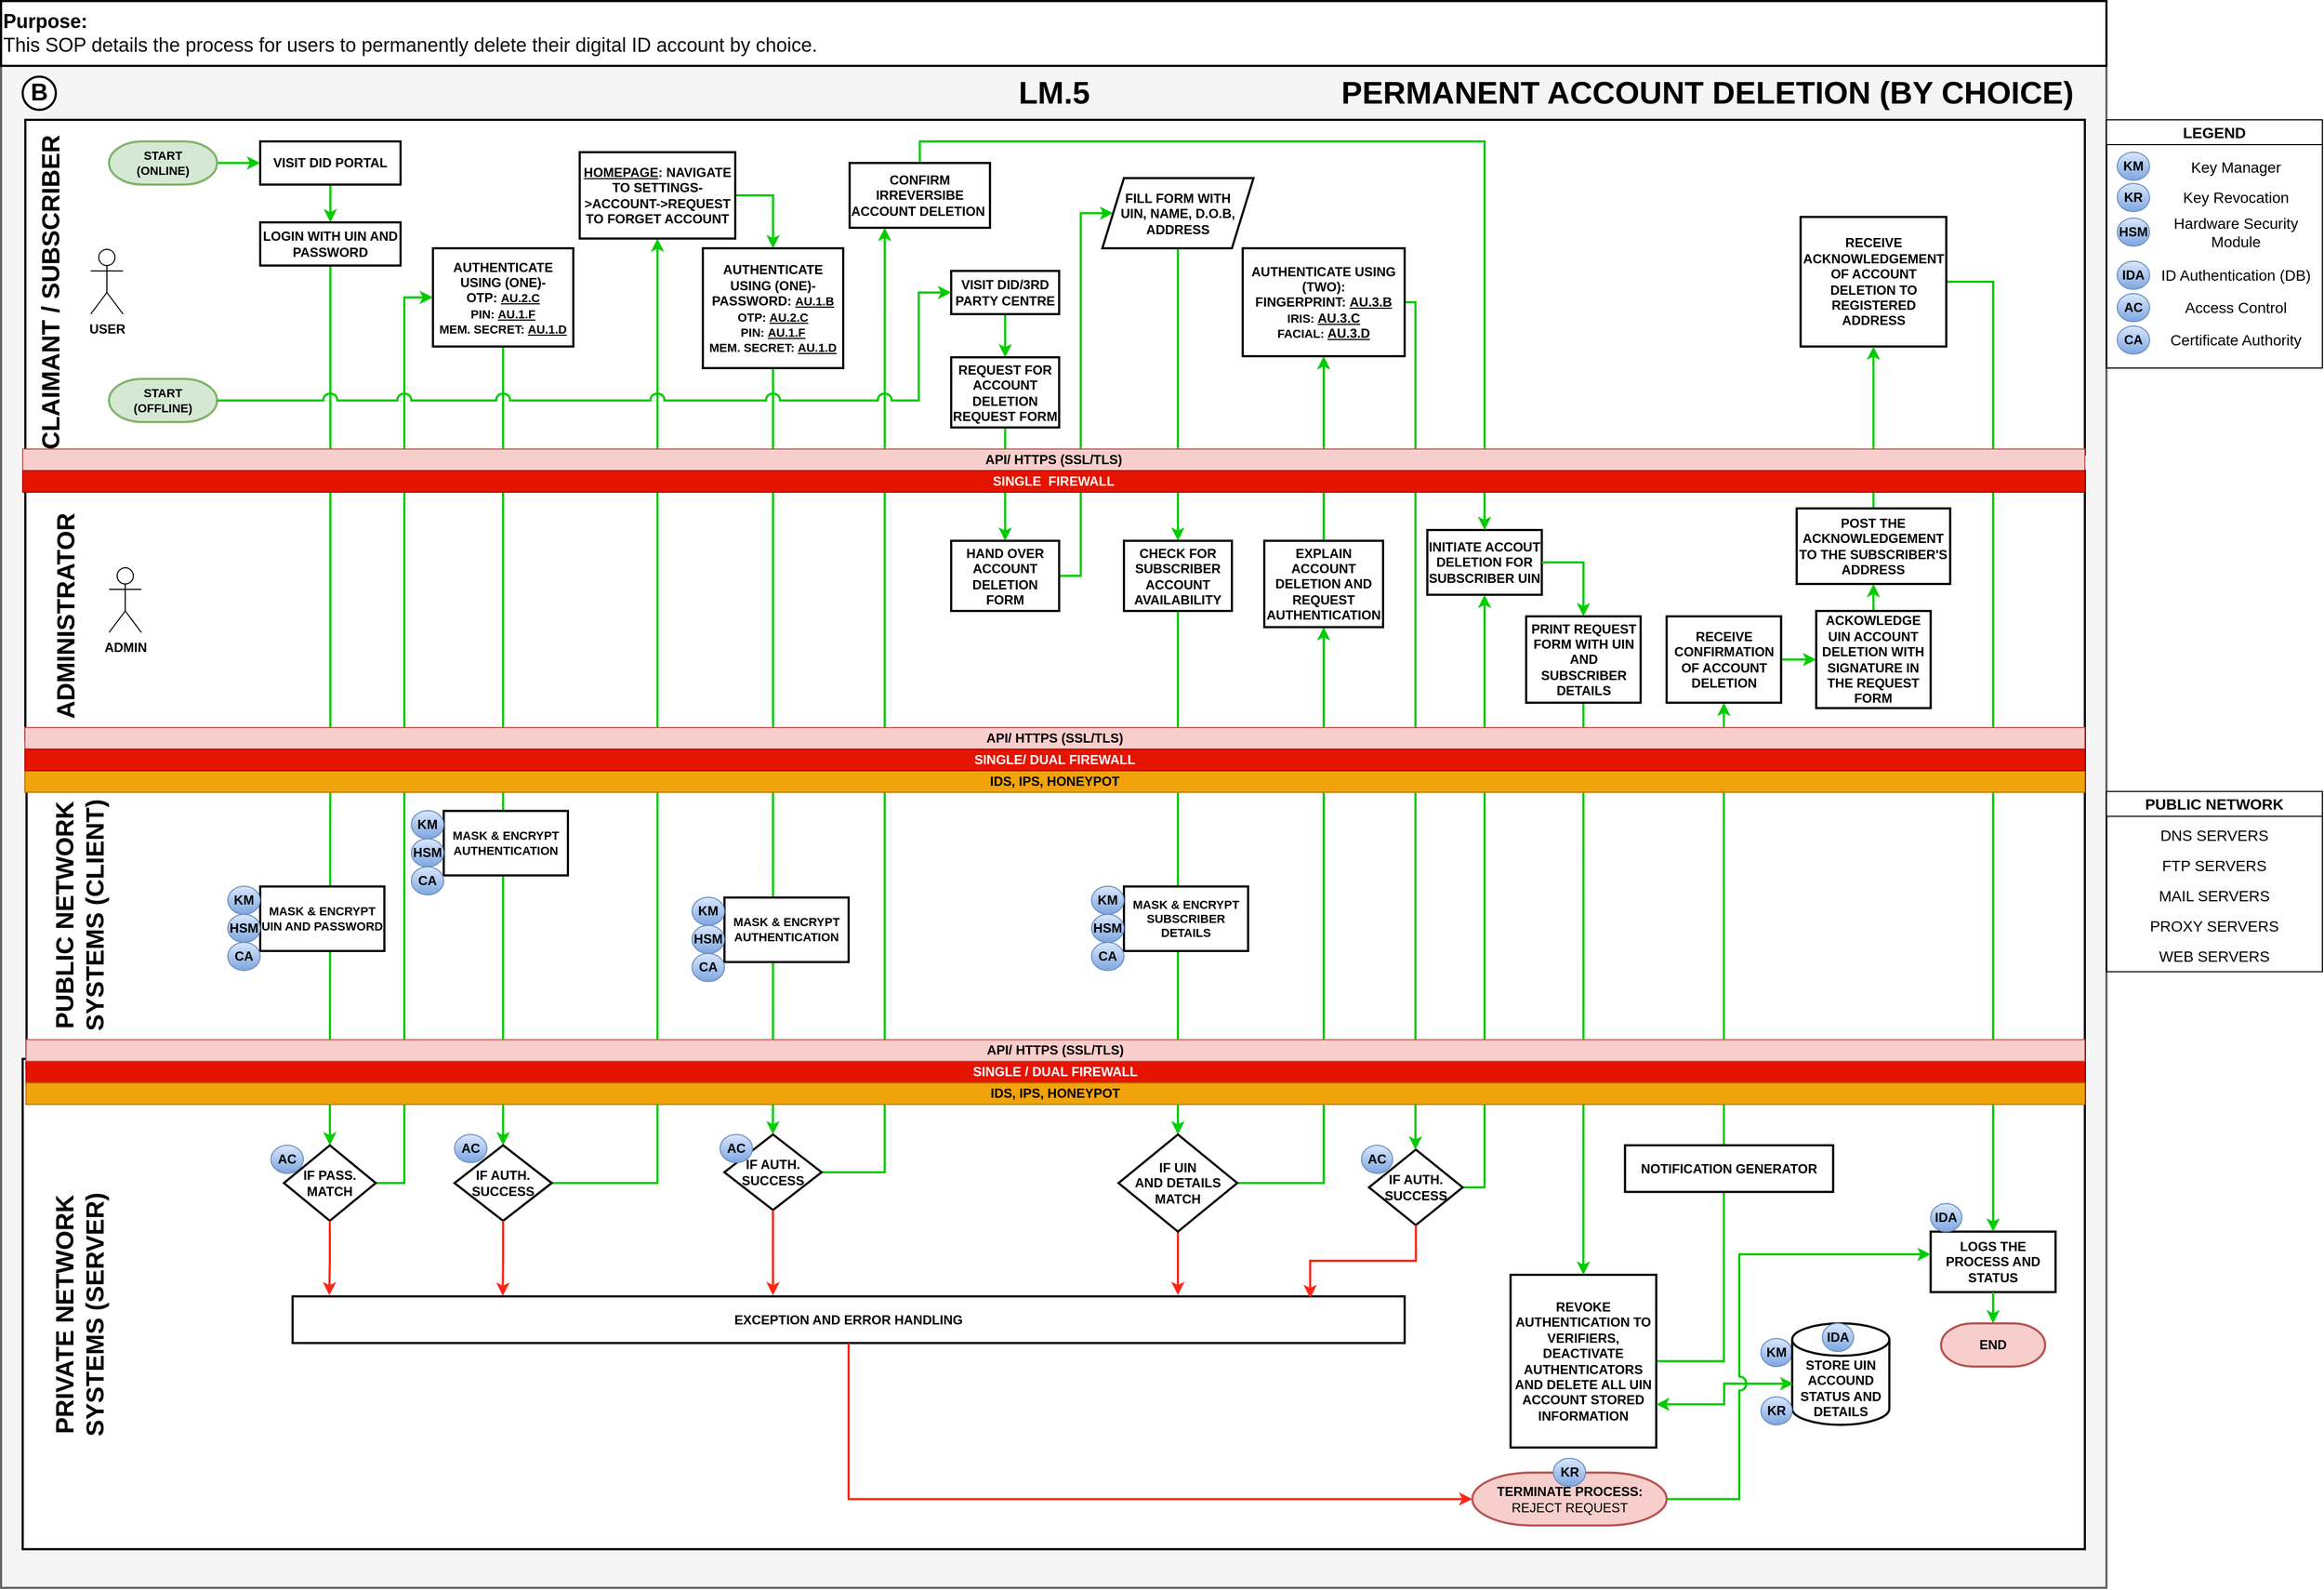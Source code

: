<mxfile version="24.1.0" type="device">
  <diagram id="bsTosLUH5mfE9uCYUgKQ" name="Page-1">
    <mxGraphModel dx="1050" dy="629" grid="1" gridSize="10" guides="1" tooltips="1" connect="1" arrows="1" fold="1" page="1" pageScale="1" pageWidth="1920" pageHeight="1200" math="0" shadow="0">
      <root>
        <mxCell id="0" />
        <mxCell id="1" parent="0" />
        <mxCell id="t8oGIxHCCfBVZsMOv7Ev-1" value="" style="rounded=0;whiteSpace=wrap;html=1;fontSize=22;fillColor=#f5f5f5;fontColor=#333333;strokeColor=#666666;direction=east;strokeWidth=2;fontStyle=1" parent="1" vertex="1">
          <mxGeometry x="220" y="330" width="1950" height="1410" as="geometry" />
        </mxCell>
        <mxCell id="gReoyINGvB5XyIuWN1SI-45" value="" style="rounded=0;whiteSpace=wrap;html=1;strokeWidth=2;fontStyle=1;" parent="1" vertex="1">
          <mxGeometry x="242.46" y="705" width="1907.54" height="250" as="geometry" />
        </mxCell>
        <mxCell id="t8oGIxHCCfBVZsMOv7Ev-2" value="" style="rounded=0;whiteSpace=wrap;html=1;strokeWidth=2;fontStyle=1;fontSize=11;" parent="1" vertex="1">
          <mxGeometry x="240" y="1250" width="1910" height="454.19" as="geometry" />
        </mxCell>
        <mxCell id="t8oGIxHCCfBVZsMOv7Ev-3" value="" style="rounded=0;whiteSpace=wrap;html=1;strokeWidth=2;fontStyle=1;" parent="1" vertex="1">
          <mxGeometry x="243.61" y="950.5" width="1906.39" height="307.5" as="geometry" />
        </mxCell>
        <mxCell id="t8oGIxHCCfBVZsMOv7Ev-5" value="" style="rounded=0;whiteSpace=wrap;html=1;strokeWidth=2;fontStyle=1;" parent="1" vertex="1">
          <mxGeometry x="242.47" y="380" width="1907.53" height="310" as="geometry" />
        </mxCell>
        <mxCell id="Fsxy1geYPozJgv8WNH-K-48" value="AC" style="ellipse;whiteSpace=wrap;html=1;fillColor=#dae8fc;strokeColor=#6c8ebf;gradientColor=#7ea6e0;fontStyle=1" parent="1" vertex="1">
          <mxGeometry x="1480" y="1330" width="28.911" height="26" as="geometry" />
        </mxCell>
        <mxCell id="Fsxy1geYPozJgv8WNH-K-53" style="edgeStyle=orthogonalEdgeStyle;rounded=0;orthogonalLoop=1;jettySize=auto;html=1;exitX=1;exitY=0.5;exitDx=0;exitDy=0;entryX=0.5;entryY=1;entryDx=0;entryDy=0;strokeColor=#00CC00;startArrow=none;startFill=0;strokeWidth=2;fontStyle=1;" parent="1" source="Fsxy1geYPozJgv8WNH-K-49" target="Fsxy1geYPozJgv8WNH-K-52" edge="1">
          <mxGeometry relative="1" as="geometry" />
        </mxCell>
        <mxCell id="Fsxy1geYPozJgv8WNH-K-49" value="IF AUTH. SUCCESS" style="rounded=0;whiteSpace=wrap;html=1;fontStyle=1;strokeWidth=2;shape=rhombus;perimeter=rhombusPerimeter;" parent="1" vertex="1">
          <mxGeometry x="1487.004" y="1334" width="86.734" height="70" as="geometry" />
        </mxCell>
        <mxCell id="Joddp9kIxZkXrCVyOgkU-51" value="LOGS THE PROCESS AND STATUS" style="rounded=0;whiteSpace=wrap;html=1;fontStyle=1;strokeWidth=2;shape=label;boundedLbl=1;backgroundOutline=1;size=15;" parent="1" vertex="1">
          <mxGeometry x="2007.2" y="1410" width="115.65" height="56" as="geometry" />
        </mxCell>
        <mxCell id="Joddp9kIxZkXrCVyOgkU-52" value="&lt;b&gt;END&lt;/b&gt;" style="strokeWidth=2;html=1;shape=mxgraph.flowchart.terminator;whiteSpace=wrap;fillColor=#f8cecc;strokeColor=#b85450;" parent="1" vertex="1">
          <mxGeometry x="2016.84" y="1495" width="96.371" height="40" as="geometry" />
        </mxCell>
        <mxCell id="Joddp9kIxZkXrCVyOgkU-50" value="" style="edgeStyle=orthogonalEdgeStyle;rounded=0;orthogonalLoop=1;jettySize=auto;html=1;strokeColor=#00CC00;fontStyle=1;strokeWidth=2;" parent="1" source="Joddp9kIxZkXrCVyOgkU-51" target="Joddp9kIxZkXrCVyOgkU-52" edge="1">
          <mxGeometry relative="1" as="geometry" />
        </mxCell>
        <mxCell id="Joddp9kIxZkXrCVyOgkU-53" value="IDA" style="ellipse;whiteSpace=wrap;html=1;fillColor=#dae8fc;strokeColor=#6c8ebf;gradientColor=#7ea6e0;fontStyle=1" parent="1" vertex="1">
          <mxGeometry x="2007.2" y="1384" width="28.911" height="26" as="geometry" />
        </mxCell>
        <mxCell id="j2RuB6BJgCTbgCunn97j-59" value="KM" style="ellipse;whiteSpace=wrap;html=1;fillColor=#dae8fc;strokeColor=#6c8ebf;gradientColor=#7ea6e0;fontStyle=1" parent="1" vertex="1">
          <mxGeometry x="1850.004" y="1509" width="28.911" height="26" as="geometry" />
        </mxCell>
        <mxCell id="Fsxy1geYPozJgv8WNH-K-57" value="" style="edgeStyle=orthogonalEdgeStyle;rounded=0;orthogonalLoop=1;jettySize=auto;html=1;exitX=1;exitY=0.5;exitDx=0;exitDy=0;exitPerimeter=0;entryX=0.5;entryY=1;entryDx=0;entryDy=0;strokeColor=#00CC00;startArrow=none;startFill=0;strokeWidth=2;fontStyle=1;" parent="1" source="j2RuB6BJgCTbgCunn97j-26" target="Fsxy1geYPozJgv8WNH-K-56" edge="1">
          <mxGeometry relative="1" as="geometry" />
        </mxCell>
        <mxCell id="j2RuB6BJgCTbgCunn97j-26" value="REVOKE AUTHENTICATION TO VERIFIERS, DEACTIVATE AUTHENTICATORS AND DELETE ALL UIN ACCOUNT STORED INFORMATION" style="rounded=0;whiteSpace=wrap;html=1;fontStyle=1;strokeWidth=2;shape=label;boundedLbl=1;backgroundOutline=1;size=15;" parent="1" vertex="1">
          <mxGeometry x="1618.105" y="1450" width="134.919" height="160" as="geometry" />
        </mxCell>
        <mxCell id="Fsxy1geYPozJgv8WNH-K-55" style="edgeStyle=orthogonalEdgeStyle;rounded=0;orthogonalLoop=1;jettySize=auto;html=1;exitX=0.5;exitY=1;exitDx=0;exitDy=0;strokeColor=#00CC00;startArrow=none;startFill=0;strokeWidth=2;fontStyle=1;" parent="1" source="Fsxy1geYPozJgv8WNH-K-60" target="j2RuB6BJgCTbgCunn97j-26" edge="1">
          <mxGeometry relative="1" as="geometry" />
        </mxCell>
        <mxCell id="Fsxy1geYPozJgv8WNH-K-52" value="INITIATE ACCOUT DELETION FOR SUBSCRIBER UIN" style="rounded=0;whiteSpace=wrap;html=1;fontStyle=1;strokeWidth=2;shape=label;" parent="1" vertex="1">
          <mxGeometry x="1541.008" y="760" width="106.008" height="60" as="geometry" />
        </mxCell>
        <mxCell id="j2RuB6BJgCTbgCunn97j-37" value="NOTIFICATION GENERATOR" style="rounded=0;whiteSpace=wrap;html=1;fontStyle=1;strokeWidth=2;shape=label;" parent="1" vertex="1">
          <mxGeometry x="1724.113" y="1330" width="192.742" height="43.2" as="geometry" />
        </mxCell>
        <mxCell id="Fsxy1geYPozJgv8WNH-K-65" style="edgeStyle=orthogonalEdgeStyle;rounded=0;orthogonalLoop=1;jettySize=auto;html=1;exitX=1;exitY=0.5;exitDx=0;exitDy=0;strokeColor=#00CC00;startArrow=none;startFill=0;strokeWidth=2;fontStyle=1;" parent="1" source="Fsxy1geYPozJgv8WNH-K-56" target="Fsxy1geYPozJgv8WNH-K-62" edge="1">
          <mxGeometry relative="1" as="geometry" />
        </mxCell>
        <mxCell id="Fsxy1geYPozJgv8WNH-K-56" value="RECEIVE CONFIRMATION OF ACCOUNT DELETION" style="rounded=0;whiteSpace=wrap;html=1;fontStyle=1;strokeWidth=2;shape=label;" parent="1" vertex="1">
          <mxGeometry x="1762.661" y="840" width="106.008" height="80" as="geometry" />
        </mxCell>
        <mxCell id="Fsxy1geYPozJgv8WNH-K-67" style="edgeStyle=orthogonalEdgeStyle;rounded=0;orthogonalLoop=1;jettySize=auto;html=1;exitX=1;exitY=0.5;exitDx=0;exitDy=0;strokeColor=#00CC00;startArrow=none;startFill=0;strokeWidth=2;fontStyle=1;" parent="1" source="Fsxy1geYPozJgv8WNH-K-58" target="Joddp9kIxZkXrCVyOgkU-51" edge="1">
          <mxGeometry relative="1" as="geometry" />
        </mxCell>
        <mxCell id="Fsxy1geYPozJgv8WNH-K-58" value="RECEIVE ACKNOWLEDGEMENT OF ACCOUNT DELETION TO REGISTERED ADDRESS" style="rounded=0;whiteSpace=wrap;html=1;fontStyle=1;strokeWidth=2;shape=label;" parent="1" vertex="1">
          <mxGeometry x="1886.739" y="470" width="134.919" height="120" as="geometry" />
        </mxCell>
        <mxCell id="Fsxy1geYPozJgv8WNH-K-61" value="" style="edgeStyle=orthogonalEdgeStyle;rounded=0;orthogonalLoop=1;jettySize=auto;html=1;exitX=1;exitY=0.5;exitDx=0;exitDy=0;strokeColor=#00CC00;startArrow=none;startFill=0;strokeWidth=2;fontStyle=1;" parent="1" source="Fsxy1geYPozJgv8WNH-K-52" target="Fsxy1geYPozJgv8WNH-K-60" edge="1">
          <mxGeometry relative="1" as="geometry">
            <mxPoint x="1878.306" y="1180" as="sourcePoint" />
            <mxPoint x="1916.855" y="1830" as="targetPoint" />
          </mxGeometry>
        </mxCell>
        <mxCell id="Fsxy1geYPozJgv8WNH-K-60" value="PRINT REQUEST FORM WITH UIN AND SUBSCRIBER DETAILS" style="rounded=0;whiteSpace=wrap;html=1;fontStyle=1;strokeWidth=2;shape=label;" parent="1" vertex="1">
          <mxGeometry x="1632.56" y="840" width="106.008" height="80" as="geometry" />
        </mxCell>
        <mxCell id="Fsxy1geYPozJgv8WNH-K-64" style="edgeStyle=orthogonalEdgeStyle;rounded=0;orthogonalLoop=1;jettySize=auto;html=1;exitX=0.5;exitY=0;exitDx=0;exitDy=0;entryX=0.5;entryY=1;entryDx=0;entryDy=0;strokeColor=#00CC00;startArrow=none;startFill=0;strokeWidth=2;fontStyle=1;" parent="1" source="Fsxy1geYPozJgv8WNH-K-62" target="Fsxy1geYPozJgv8WNH-K-63" edge="1">
          <mxGeometry relative="1" as="geometry" />
        </mxCell>
        <mxCell id="Fsxy1geYPozJgv8WNH-K-62" value="ACKOWLEDGE UIN ACCOUNT DELETION WITH SIGNATURE IN THE REQUEST FORM" style="rounded=0;whiteSpace=wrap;html=1;fontStyle=1;strokeWidth=2;shape=label;" parent="1" vertex="1">
          <mxGeometry x="1901.195" y="835" width="106.008" height="90" as="geometry" />
        </mxCell>
        <mxCell id="Fsxy1geYPozJgv8WNH-K-66" style="edgeStyle=orthogonalEdgeStyle;rounded=0;orthogonalLoop=1;jettySize=auto;html=1;exitX=0.5;exitY=0;exitDx=0;exitDy=0;entryX=0.5;entryY=1;entryDx=0;entryDy=0;strokeColor=#00CC00;startArrow=none;startFill=0;strokeWidth=2;fontStyle=1;" parent="1" source="Fsxy1geYPozJgv8WNH-K-63" target="Fsxy1geYPozJgv8WNH-K-58" edge="1">
          <mxGeometry relative="1" as="geometry" />
        </mxCell>
        <mxCell id="Fsxy1geYPozJgv8WNH-K-63" value="POST THE ACKNOWLEDGEMENT TO THE SUBSCRIBER&#39;S ADDRESS" style="rounded=0;whiteSpace=wrap;html=1;fontStyle=1;strokeWidth=2;shape=label;" parent="1" vertex="1">
          <mxGeometry x="1883.125" y="740" width="142.147" height="70" as="geometry" />
        </mxCell>
        <mxCell id="t8oGIxHCCfBVZsMOv7Ev-7" value="CLAIMANT / SUBSCRIBER" style="text;html=1;align=center;verticalAlign=middle;resizable=0;points=[];autosize=1;strokeColor=none;fillColor=none;fontStyle=1;fontSize=23;strokeWidth=2;horizontal=0;" parent="1" vertex="1">
          <mxGeometry x="241.23" y="390" width="50" height="300" as="geometry" />
        </mxCell>
        <mxCell id="t8oGIxHCCfBVZsMOv7Ev-11" value="B" style="ellipse;whiteSpace=wrap;html=1;aspect=fixed;strokeWidth=2;fontStyle=1;fontSize=22;direction=south;" parent="1" vertex="1">
          <mxGeometry x="240" y="340" width="30.75" height="30.75" as="geometry" />
        </mxCell>
        <mxCell id="t8oGIxHCCfBVZsMOv7Ev-12" value="&lt;font style=&quot;font-size: 14px;&quot;&gt;LEGEND&lt;/font&gt;" style="swimlane;whiteSpace=wrap;html=1;" parent="1" vertex="1">
          <mxGeometry x="2170" y="380" width="200" height="230" as="geometry" />
        </mxCell>
        <mxCell id="t8oGIxHCCfBVZsMOv7Ev-13" value="KM" style="ellipse;whiteSpace=wrap;html=1;fillColor=#dae8fc;strokeColor=#6c8ebf;gradientColor=#7ea6e0;fontStyle=1" parent="t8oGIxHCCfBVZsMOv7Ev-12" vertex="1">
          <mxGeometry x="10" y="30" width="30" height="26" as="geometry" />
        </mxCell>
        <mxCell id="t8oGIxHCCfBVZsMOv7Ev-14" value="IDA" style="ellipse;whiteSpace=wrap;html=1;fillColor=#dae8fc;strokeColor=#6c8ebf;gradientColor=#7ea6e0;fontStyle=1" parent="t8oGIxHCCfBVZsMOv7Ev-12" vertex="1">
          <mxGeometry x="10" y="131" width="30" height="26" as="geometry" />
        </mxCell>
        <mxCell id="t8oGIxHCCfBVZsMOv7Ev-15" value="HSM" style="ellipse;whiteSpace=wrap;html=1;fillColor=#dae8fc;strokeColor=#6c8ebf;gradientColor=#7ea6e0;fontStyle=1" parent="t8oGIxHCCfBVZsMOv7Ev-12" vertex="1">
          <mxGeometry x="10" y="91" width="30" height="26" as="geometry" />
        </mxCell>
        <mxCell id="t8oGIxHCCfBVZsMOv7Ev-16" value="KR" style="ellipse;whiteSpace=wrap;html=1;fillColor=#dae8fc;strokeColor=#6c8ebf;gradientColor=#7ea6e0;fontStyle=1" parent="t8oGIxHCCfBVZsMOv7Ev-12" vertex="1">
          <mxGeometry x="10" y="59" width="30" height="26" as="geometry" />
        </mxCell>
        <mxCell id="t8oGIxHCCfBVZsMOv7Ev-17" value="Key Manager" style="text;html=1;strokeColor=none;fillColor=none;align=center;verticalAlign=middle;whiteSpace=wrap;rounded=0;fontSize=14;" parent="t8oGIxHCCfBVZsMOv7Ev-12" vertex="1">
          <mxGeometry x="40" y="30" width="160" height="28" as="geometry" />
        </mxCell>
        <mxCell id="t8oGIxHCCfBVZsMOv7Ev-18" value="Key Revocation" style="text;html=1;strokeColor=none;fillColor=none;align=center;verticalAlign=middle;whiteSpace=wrap;rounded=0;fontSize=14;" parent="t8oGIxHCCfBVZsMOv7Ev-12" vertex="1">
          <mxGeometry x="40" y="58" width="160" height="28" as="geometry" />
        </mxCell>
        <mxCell id="t8oGIxHCCfBVZsMOv7Ev-19" value="Hardware Security Module" style="text;html=1;strokeColor=none;fillColor=none;align=center;verticalAlign=middle;whiteSpace=wrap;rounded=0;fontSize=14;" parent="t8oGIxHCCfBVZsMOv7Ev-12" vertex="1">
          <mxGeometry x="40" y="90" width="160" height="28" as="geometry" />
        </mxCell>
        <mxCell id="t8oGIxHCCfBVZsMOv7Ev-20" value="ID Authentication (DB)" style="text;html=1;strokeColor=none;fillColor=none;align=center;verticalAlign=middle;whiteSpace=wrap;rounded=0;fontSize=14;" parent="t8oGIxHCCfBVZsMOv7Ev-12" vertex="1">
          <mxGeometry x="40" y="130" width="160" height="28" as="geometry" />
        </mxCell>
        <mxCell id="t8oGIxHCCfBVZsMOv7Ev-21" value="AC" style="ellipse;whiteSpace=wrap;html=1;fillColor=#dae8fc;strokeColor=#6c8ebf;gradientColor=#7ea6e0;fontStyle=1" parent="t8oGIxHCCfBVZsMOv7Ev-12" vertex="1">
          <mxGeometry x="10" y="161" width="30" height="26" as="geometry" />
        </mxCell>
        <mxCell id="t8oGIxHCCfBVZsMOv7Ev-22" value="Access Control" style="text;html=1;strokeColor=none;fillColor=none;align=center;verticalAlign=middle;whiteSpace=wrap;rounded=0;fontSize=14;" parent="t8oGIxHCCfBVZsMOv7Ev-12" vertex="1">
          <mxGeometry x="40" y="160" width="160" height="28" as="geometry" />
        </mxCell>
        <mxCell id="t8oGIxHCCfBVZsMOv7Ev-23" value="Certificate Authority" style="text;html=1;strokeColor=none;fillColor=none;align=center;verticalAlign=middle;whiteSpace=wrap;rounded=0;fontSize=14;" parent="t8oGIxHCCfBVZsMOv7Ev-12" vertex="1">
          <mxGeometry x="40" y="190" width="160" height="28" as="geometry" />
        </mxCell>
        <mxCell id="t8oGIxHCCfBVZsMOv7Ev-24" value="CA" style="ellipse;whiteSpace=wrap;html=1;fillColor=#dae8fc;strokeColor=#6c8ebf;gradientColor=#7ea6e0;fontStyle=1" parent="t8oGIxHCCfBVZsMOv7Ev-12" vertex="1">
          <mxGeometry x="10" y="191" width="30" height="26" as="geometry" />
        </mxCell>
        <mxCell id="t8oGIxHCCfBVZsMOv7Ev-25" value="PRIVATE NETWORK&lt;br style=&quot;border-color: var(--border-color);&quot;&gt;SYSTEMS (SERVER)" style="text;html=1;align=center;verticalAlign=middle;resizable=0;points=[];autosize=1;strokeColor=none;fillColor=none;fontStyle=1;fontSize=23;strokeWidth=2;horizontal=0;" parent="1" vertex="1">
          <mxGeometry x="253" y="1367.19" width="80" height="240" as="geometry" />
        </mxCell>
        <mxCell id="t8oGIxHCCfBVZsMOv7Ev-26" value="PUBLIC NETWORK&lt;br style=&quot;border-color: var(--border-color);&quot;&gt;SYSTEMS (CLIENT)" style="text;html=1;align=center;verticalAlign=middle;resizable=0;points=[];autosize=1;strokeColor=none;fillColor=none;fontStyle=1;fontSize=23;strokeWidth=2;horizontal=0;" parent="1" vertex="1">
          <mxGeometry x="253" y="1002.19" width="80" height="230" as="geometry" />
        </mxCell>
        <mxCell id="t8oGIxHCCfBVZsMOv7Ev-33" value="&lt;font style=&quot;font-size: 14px;&quot;&gt;PUBLIC NETWORK&lt;/font&gt;" style="swimlane;whiteSpace=wrap;html=1;" parent="1" vertex="1">
          <mxGeometry x="2170" y="1002.19" width="200" height="167" as="geometry" />
        </mxCell>
        <mxCell id="t8oGIxHCCfBVZsMOv7Ev-34" value="DNS SERVERS" style="text;html=1;strokeColor=none;fillColor=none;align=center;verticalAlign=middle;whiteSpace=wrap;rounded=0;fontSize=14;" parent="t8oGIxHCCfBVZsMOv7Ev-33" vertex="1">
          <mxGeometry y="27" width="200" height="28" as="geometry" />
        </mxCell>
        <mxCell id="t8oGIxHCCfBVZsMOv7Ev-35" value="FTP SERVERS" style="text;html=1;strokeColor=none;fillColor=none;align=center;verticalAlign=middle;whiteSpace=wrap;rounded=0;fontSize=14;" parent="t8oGIxHCCfBVZsMOv7Ev-33" vertex="1">
          <mxGeometry y="55" width="200" height="28" as="geometry" />
        </mxCell>
        <mxCell id="t8oGIxHCCfBVZsMOv7Ev-36" value="MAIL SERVERS" style="text;html=1;strokeColor=none;fillColor=none;align=center;verticalAlign=middle;whiteSpace=wrap;rounded=0;fontSize=14;" parent="t8oGIxHCCfBVZsMOv7Ev-33" vertex="1">
          <mxGeometry y="83" width="200" height="28" as="geometry" />
        </mxCell>
        <mxCell id="t8oGIxHCCfBVZsMOv7Ev-37" value="PROXY SERVERS" style="text;html=1;strokeColor=none;fillColor=none;align=center;verticalAlign=middle;whiteSpace=wrap;rounded=0;fontSize=14;" parent="t8oGIxHCCfBVZsMOv7Ev-33" vertex="1">
          <mxGeometry y="111" width="200" height="28" as="geometry" />
        </mxCell>
        <mxCell id="t8oGIxHCCfBVZsMOv7Ev-38" value="WEB SERVERS" style="text;html=1;strokeColor=none;fillColor=none;align=center;verticalAlign=middle;whiteSpace=wrap;rounded=0;fontSize=14;" parent="t8oGIxHCCfBVZsMOv7Ev-33" vertex="1">
          <mxGeometry y="139" width="200" height="28" as="geometry" />
        </mxCell>
        <mxCell id="buAgDzbR7j7-b7g-iSKb-22" value="USER" style="shape=umlActor;verticalLabelPosition=bottom;verticalAlign=top;html=1;outlineConnect=0;fontStyle=1" parent="1" vertex="1">
          <mxGeometry x="303" y="500" width="30" height="60" as="geometry" />
        </mxCell>
        <mxCell id="Joddp9kIxZkXrCVyOgkU-38" style="edgeStyle=orthogonalEdgeStyle;rounded=0;orthogonalLoop=1;jettySize=auto;html=1;exitX=0.5;exitY=1;exitDx=0;exitDy=0;entryX=0.5;entryY=0;entryDx=0;entryDy=0;strokeColor=#00CC00;fontStyle=1;strokeWidth=2;" parent="1" edge="1">
          <mxGeometry relative="1" as="geometry">
            <mxPoint x="1176.25" y="459.05" as="sourcePoint" />
          </mxGeometry>
        </mxCell>
        <mxCell id="Joddp9kIxZkXrCVyOgkU-79" value="ADMINISTRATOR" style="text;html=1;align=center;verticalAlign=middle;resizable=0;points=[];autosize=1;strokeColor=none;fillColor=none;fontStyle=1;fontSize=23;strokeWidth=2;horizontal=0;" parent="1" vertex="1">
          <mxGeometry x="255" y="740" width="50" height="200" as="geometry" />
        </mxCell>
        <mxCell id="Joddp9kIxZkXrCVyOgkU-118" value="ADMIN" style="shape=umlActor;verticalLabelPosition=bottom;verticalAlign=top;html=1;outlineConnect=0;fontStyle=1" parent="1" vertex="1">
          <mxGeometry x="320" y="795" width="30" height="60" as="geometry" />
        </mxCell>
        <mxCell id="VvgAosoIfMzqGJNysZm7-115" style="edgeStyle=orthogonalEdgeStyle;rounded=0;orthogonalLoop=1;jettySize=auto;html=1;exitX=0.5;exitY=0;exitDx=0;exitDy=0;entryX=0.5;entryY=0;entryDx=0;entryDy=0;entryPerimeter=0;strokeColor=#FF2617;strokeWidth=2;fontStyle=1;" parent="1" edge="1">
          <mxGeometry relative="1" as="geometry">
            <mxPoint x="770" y="299.47" as="sourcePoint" />
          </mxGeometry>
        </mxCell>
        <mxCell id="VvgAosoIfMzqGJNysZm7-131" value="LM.5" style="text;html=1;align=center;verticalAlign=middle;resizable=0;points=[];autosize=1;strokeColor=none;fillColor=none;fontStyle=1;strokeWidth=2;fontSize=29;" parent="1" vertex="1">
          <mxGeometry x="1150" y="330" width="90" height="50" as="geometry" />
        </mxCell>
        <mxCell id="Fsxy1geYPozJgv8WNH-K-5" style="edgeStyle=orthogonalEdgeStyle;rounded=0;orthogonalLoop=1;jettySize=auto;html=1;exitX=1;exitY=0.5;exitDx=0;exitDy=0;exitPerimeter=0;entryX=0;entryY=0.5;entryDx=0;entryDy=0;strokeColor=#00CC00;startArrow=none;startFill=0;strokeWidth=2;fontStyle=1;" parent="1" source="IBh8XvmBuXQmxbNOhlYL-7" target="j2RuB6BJgCTbgCunn97j-32" edge="1">
          <mxGeometry relative="1" as="geometry" />
        </mxCell>
        <mxCell id="IBh8XvmBuXQmxbNOhlYL-7" value="&lt;b style=&quot;font-size: 11px;&quot;&gt;START&lt;br&gt;(ONLINE)&lt;br&gt;&lt;/b&gt;" style="strokeWidth=2;html=1;shape=mxgraph.flowchart.terminator;whiteSpace=wrap;fillColor=#d5e8d4;strokeColor=#82b366;fontSize=11;" parent="1" vertex="1">
          <mxGeometry x="320" y="400.0" width="100" height="40" as="geometry" />
        </mxCell>
        <mxCell id="Fsxy1geYPozJgv8WNH-K-4" style="edgeStyle=orthogonalEdgeStyle;rounded=0;orthogonalLoop=1;jettySize=auto;html=1;exitX=0.5;exitY=1;exitDx=0;exitDy=0;strokeColor=#00CC00;startArrow=none;startFill=0;strokeWidth=2;fontStyle=1;" parent="1" source="j2RuB6BJgCTbgCunn97j-32" target="Fsxy1geYPozJgv8WNH-K-1" edge="1">
          <mxGeometry relative="1" as="geometry" />
        </mxCell>
        <mxCell id="j2RuB6BJgCTbgCunn97j-32" value="VISIT DID PORTAL" style="rounded=0;whiteSpace=wrap;html=1;fontStyle=1;strokeWidth=2;shape=label;" parent="1" vertex="1">
          <mxGeometry x="460" y="400" width="130" height="40" as="geometry" />
        </mxCell>
        <mxCell id="j2RuB6BJgCTbgCunn97j-38" value="&lt;span style=&quot;border-color: var(--border-color);&quot;&gt;&lt;b&gt;TERMINATE PROCESS:&lt;/b&gt;&lt;br&gt;REJECT REQUEST&lt;br&gt;&lt;/span&gt;" style="strokeWidth=2;html=1;shape=mxgraph.flowchart.terminator;whiteSpace=wrap;fillColor=#f8cecc;strokeColor=#b85450;" parent="1" vertex="1">
          <mxGeometry x="1582.66" y="1633.19" width="180" height="49" as="geometry" />
        </mxCell>
        <mxCell id="j2RuB6BJgCTbgCunn97j-39" value="KR" style="ellipse;whiteSpace=wrap;html=1;fillColor=#dae8fc;strokeColor=#6c8ebf;gradientColor=#7ea6e0;fontStyle=1" parent="1" vertex="1">
          <mxGeometry x="1657.66" y="1620" width="30" height="26" as="geometry" />
        </mxCell>
        <mxCell id="Fsxy1geYPozJgv8WNH-K-3" style="edgeStyle=orthogonalEdgeStyle;rounded=0;orthogonalLoop=1;jettySize=auto;html=1;exitX=0.5;exitY=1;exitDx=0;exitDy=0;strokeColor=#00CC00;startArrow=none;startFill=0;strokeWidth=2;fontStyle=1;" parent="1" source="Fsxy1geYPozJgv8WNH-K-1" target="Fsxy1geYPozJgv8WNH-K-2" edge="1">
          <mxGeometry relative="1" as="geometry" />
        </mxCell>
        <mxCell id="Fsxy1geYPozJgv8WNH-K-1" value="LOGIN WITH UIN AND PASSWORD" style="rounded=0;whiteSpace=wrap;html=1;fontStyle=1;strokeWidth=2;shape=label;" parent="1" vertex="1">
          <mxGeometry x="460" y="475" width="130" height="40" as="geometry" />
        </mxCell>
        <mxCell id="Fsxy1geYPozJgv8WNH-K-11" style="edgeStyle=orthogonalEdgeStyle;rounded=0;orthogonalLoop=1;jettySize=auto;html=1;exitX=1;exitY=0.5;exitDx=0;exitDy=0;entryX=0;entryY=0.5;entryDx=0;entryDy=0;strokeColor=#00CC00;startArrow=none;startFill=0;strokeWidth=2;fontStyle=1;" parent="1" source="Fsxy1geYPozJgv8WNH-K-2" target="Fsxy1geYPozJgv8WNH-K-6" edge="1">
          <mxGeometry relative="1" as="geometry" />
        </mxCell>
        <mxCell id="Fsxy1geYPozJgv8WNH-K-2" value="IF PASS. MATCH" style="rounded=0;whiteSpace=wrap;html=1;fontStyle=1;strokeWidth=2;shape=rhombus;perimeter=rhombusPerimeter;" parent="1" vertex="1">
          <mxGeometry x="482" y="1330" width="85" height="70" as="geometry" />
        </mxCell>
        <mxCell id="Fsxy1geYPozJgv8WNH-K-8" style="edgeStyle=orthogonalEdgeStyle;rounded=0;orthogonalLoop=1;jettySize=auto;html=1;exitX=0.5;exitY=1;exitDx=0;exitDy=0;strokeColor=#00CC00;startArrow=none;startFill=0;strokeWidth=2;fontStyle=1;" parent="1" source="Fsxy1geYPozJgv8WNH-K-6" target="Fsxy1geYPozJgv8WNH-K-7" edge="1">
          <mxGeometry relative="1" as="geometry" />
        </mxCell>
        <mxCell id="Fsxy1geYPozJgv8WNH-K-6" value="AUTHENTICATE USING (ONE)-&lt;br&gt;OTP:&amp;nbsp;&lt;u style=&quot;border-color: var(--border-color); font-size: 11px;&quot;&gt;AU.2.C&lt;/u&gt;&lt;br style=&quot;border-color: var(--border-color); font-size: 11px;&quot;&gt;&lt;span style=&quot;font-size: 11px;&quot;&gt;PIN:&amp;nbsp;&lt;/span&gt;&lt;u style=&quot;border-color: var(--border-color); font-size: 11px;&quot;&gt;AU.1.F&lt;/u&gt;&lt;br style=&quot;border-color: var(--border-color); font-size: 11px;&quot;&gt;&lt;span style=&quot;font-size: 11px;&quot;&gt;MEM. SECRET:&amp;nbsp;&lt;/span&gt;&lt;u style=&quot;border-color: var(--border-color); font-size: 11px;&quot;&gt;AU.1.D&lt;/u&gt;" style="rounded=0;whiteSpace=wrap;html=1;fontStyle=1;strokeWidth=2;shape=label;" parent="1" vertex="1">
          <mxGeometry x="620" y="499" width="130" height="91" as="geometry" />
        </mxCell>
        <mxCell id="Fsxy1geYPozJgv8WNH-K-13" style="edgeStyle=orthogonalEdgeStyle;rounded=0;orthogonalLoop=1;jettySize=auto;html=1;exitX=1;exitY=0.5;exitDx=0;exitDy=0;strokeColor=#00CC00;startArrow=none;startFill=0;strokeWidth=2;fontStyle=1;" parent="1" source="Fsxy1geYPozJgv8WNH-K-7" target="Fsxy1geYPozJgv8WNH-K-12" edge="1">
          <mxGeometry relative="1" as="geometry" />
        </mxCell>
        <mxCell id="Fsxy1geYPozJgv8WNH-K-7" value="IF AUTH. SUCCESS" style="rounded=0;whiteSpace=wrap;html=1;fontStyle=1;strokeWidth=2;shape=rhombus;perimeter=rhombusPerimeter;" parent="1" vertex="1">
          <mxGeometry x="640" y="1330" width="90" height="70" as="geometry" />
        </mxCell>
        <mxCell id="Fsxy1geYPozJgv8WNH-K-17" style="edgeStyle=orthogonalEdgeStyle;rounded=0;orthogonalLoop=1;jettySize=auto;html=1;exitX=1;exitY=0.5;exitDx=0;exitDy=0;entryX=0.5;entryY=0;entryDx=0;entryDy=0;strokeColor=#00CC00;startArrow=none;startFill=0;strokeWidth=2;fontStyle=1;" parent="1" source="Fsxy1geYPozJgv8WNH-K-12" target="Fsxy1geYPozJgv8WNH-K-14" edge="1">
          <mxGeometry relative="1" as="geometry" />
        </mxCell>
        <mxCell id="Fsxy1geYPozJgv8WNH-K-12" value="&lt;u&gt;HOMEPAGE&lt;/u&gt;: NAVIGATE TO SETTINGS-&amp;gt;ACCOUNT-&amp;gt;REQUEST TO FORGET ACCOUNT" style="rounded=0;whiteSpace=wrap;html=1;fontStyle=1;strokeWidth=2;shape=label;" parent="1" vertex="1">
          <mxGeometry x="755.93" y="410" width="144.07" height="80" as="geometry" />
        </mxCell>
        <mxCell id="Fsxy1geYPozJgv8WNH-K-16" style="edgeStyle=orthogonalEdgeStyle;rounded=0;orthogonalLoop=1;jettySize=auto;html=1;exitX=0.5;exitY=1;exitDx=0;exitDy=0;strokeColor=#00CC00;startArrow=none;startFill=0;strokeWidth=2;fontStyle=1;" parent="1" source="Fsxy1geYPozJgv8WNH-K-14" target="Fsxy1geYPozJgv8WNH-K-15" edge="1">
          <mxGeometry relative="1" as="geometry" />
        </mxCell>
        <mxCell id="Fsxy1geYPozJgv8WNH-K-14" value="AUTHENTICATE USING (ONE)-&lt;br&gt;PASSWORD:&amp;nbsp;&lt;u style=&quot;border-color: var(--border-color); font-size: 11px;&quot;&gt;AU.1.B&lt;/u&gt;&lt;br style=&quot;border-color: var(--border-color); font-size: 11px;&quot;&gt;&lt;span style=&quot;font-size: 11px;&quot;&gt;OTP:&amp;nbsp;&lt;/span&gt;&lt;u style=&quot;border-color: var(--border-color); font-size: 11px;&quot;&gt;AU.2.C&lt;/u&gt;&lt;br style=&quot;border-color: var(--border-color); font-size: 11px;&quot;&gt;&lt;span style=&quot;font-size: 11px;&quot;&gt;PIN:&amp;nbsp;&lt;/span&gt;&lt;u style=&quot;border-color: var(--border-color); font-size: 11px;&quot;&gt;AU.1.F&lt;/u&gt;&lt;br style=&quot;border-color: var(--border-color); font-size: 11px;&quot;&gt;&lt;span style=&quot;font-size: 11px;&quot;&gt;MEM. SECRET:&amp;nbsp;&lt;/span&gt;&lt;u style=&quot;border-color: var(--border-color); font-size: 11px;&quot;&gt;AU.1.D&lt;/u&gt;" style="rounded=0;whiteSpace=wrap;html=1;fontStyle=1;strokeWidth=2;shape=label;" parent="1" vertex="1">
          <mxGeometry x="870" y="499" width="130" height="111" as="geometry" />
        </mxCell>
        <mxCell id="Fsxy1geYPozJgv8WNH-K-20" style="edgeStyle=orthogonalEdgeStyle;rounded=0;orthogonalLoop=1;jettySize=auto;html=1;exitX=1;exitY=0.5;exitDx=0;exitDy=0;entryX=0.25;entryY=1;entryDx=0;entryDy=0;strokeColor=#00CC00;startArrow=none;startFill=0;strokeWidth=2;fontStyle=1;" parent="1" source="Fsxy1geYPozJgv8WNH-K-15" target="Fsxy1geYPozJgv8WNH-K-19" edge="1">
          <mxGeometry relative="1" as="geometry" />
        </mxCell>
        <mxCell id="Fsxy1geYPozJgv8WNH-K-15" value="IF AUTH. SUCCESS" style="rounded=0;whiteSpace=wrap;html=1;fontStyle=1;strokeWidth=2;shape=rhombus;perimeter=rhombusPerimeter;" parent="1" vertex="1">
          <mxGeometry x="889.94" y="1320" width="90" height="70" as="geometry" />
        </mxCell>
        <mxCell id="Fsxy1geYPozJgv8WNH-K-54" style="edgeStyle=orthogonalEdgeStyle;rounded=0;orthogonalLoop=1;jettySize=auto;html=1;exitX=0.5;exitY=0;exitDx=0;exitDy=0;strokeColor=#00CC00;startArrow=none;startFill=0;strokeWidth=2;fontStyle=1;" parent="1" source="Fsxy1geYPozJgv8WNH-K-19" target="Fsxy1geYPozJgv8WNH-K-52" edge="1">
          <mxGeometry relative="1" as="geometry" />
        </mxCell>
        <mxCell id="Fsxy1geYPozJgv8WNH-K-19" value="CONFIRM IRREVERSIBE ACCOUNT DELETION&amp;nbsp;" style="rounded=0;whiteSpace=wrap;html=1;fontStyle=1;strokeWidth=2;shape=label;" parent="1" vertex="1">
          <mxGeometry x="1005.93" y="420" width="130" height="60" as="geometry" />
        </mxCell>
        <mxCell id="Fsxy1geYPozJgv8WNH-K-21" value="&lt;b style=&quot;font-size: 11px;&quot;&gt;START&lt;br&gt;(OFFLINE)&lt;br&gt;&lt;/b&gt;" style="strokeWidth=2;html=1;shape=mxgraph.flowchart.terminator;whiteSpace=wrap;fillColor=#d5e8d4;strokeColor=#82b366;fontSize=11;" parent="1" vertex="1">
          <mxGeometry x="320" y="620.0" width="100" height="40" as="geometry" />
        </mxCell>
        <mxCell id="Fsxy1geYPozJgv8WNH-K-27" style="edgeStyle=orthogonalEdgeStyle;rounded=0;orthogonalLoop=1;jettySize=auto;html=1;exitX=0.5;exitY=1;exitDx=0;exitDy=0;entryX=0.5;entryY=0;entryDx=0;entryDy=0;strokeColor=#00CC00;startArrow=none;startFill=0;strokeWidth=2;fontStyle=1;" parent="1" source="Fsxy1geYPozJgv8WNH-K-22" target="Fsxy1geYPozJgv8WNH-K-24" edge="1">
          <mxGeometry relative="1" as="geometry" />
        </mxCell>
        <mxCell id="Fsxy1geYPozJgv8WNH-K-22" value="VISIT DID/3RD PARTY CENTRE" style="rounded=0;whiteSpace=wrap;html=1;fontStyle=1;strokeWidth=2;shape=label;" parent="1" vertex="1">
          <mxGeometry x="1100" y="520" width="100" height="40" as="geometry" />
        </mxCell>
        <mxCell id="Fsxy1geYPozJgv8WNH-K-28" style="edgeStyle=orthogonalEdgeStyle;rounded=0;orthogonalLoop=1;jettySize=auto;html=1;exitX=0.5;exitY=1;exitDx=0;exitDy=0;entryX=0.5;entryY=0;entryDx=0;entryDy=0;strokeColor=#00CC00;startArrow=none;startFill=0;strokeWidth=2;fontStyle=1;" parent="1" source="Fsxy1geYPozJgv8WNH-K-24" target="Fsxy1geYPozJgv8WNH-K-25" edge="1">
          <mxGeometry relative="1" as="geometry" />
        </mxCell>
        <mxCell id="Fsxy1geYPozJgv8WNH-K-24" value="REQUEST FOR ACCOUNT DELETION REQUEST FORM" style="rounded=0;whiteSpace=wrap;html=1;fontStyle=1;strokeWidth=2;shape=label;" parent="1" vertex="1">
          <mxGeometry x="1100" y="600" width="100" height="65" as="geometry" />
        </mxCell>
        <mxCell id="Fsxy1geYPozJgv8WNH-K-29" style="edgeStyle=orthogonalEdgeStyle;rounded=0;orthogonalLoop=1;jettySize=auto;html=1;exitX=1;exitY=0.5;exitDx=0;exitDy=0;entryX=0;entryY=0.5;entryDx=0;entryDy=0;strokeColor=#00CC00;startArrow=none;startFill=0;strokeWidth=2;fontStyle=1;" parent="1" source="Fsxy1geYPozJgv8WNH-K-25" target="Fsxy1geYPozJgv8WNH-K-26" edge="1">
          <mxGeometry relative="1" as="geometry">
            <Array as="points">
              <mxPoint x="1220" y="803" />
              <mxPoint x="1220" y="467" />
            </Array>
          </mxGeometry>
        </mxCell>
        <mxCell id="Fsxy1geYPozJgv8WNH-K-25" value="HAND OVER ACCOUNT DELETION FORM" style="rounded=0;whiteSpace=wrap;html=1;fontStyle=1;strokeWidth=2;shape=label;" parent="1" vertex="1">
          <mxGeometry x="1100" y="770" width="100" height="65" as="geometry" />
        </mxCell>
        <mxCell id="Fsxy1geYPozJgv8WNH-K-40" style="edgeStyle=orthogonalEdgeStyle;rounded=0;orthogonalLoop=1;jettySize=auto;html=1;exitX=0.5;exitY=1;exitDx=0;exitDy=0;entryX=0.5;entryY=0;entryDx=0;entryDy=0;strokeColor=#00CC00;startArrow=none;startFill=0;strokeWidth=2;fontStyle=1;" parent="1" source="Fsxy1geYPozJgv8WNH-K-26" target="Fsxy1geYPozJgv8WNH-K-39" edge="1">
          <mxGeometry relative="1" as="geometry" />
        </mxCell>
        <mxCell id="Fsxy1geYPozJgv8WNH-K-26" value="FILL FORM WITH &lt;br&gt;UIN, NAME, D.O.B, ADDRESS" style="rounded=0;whiteSpace=wrap;html=1;fontStyle=1;strokeWidth=2;shape=parallelogram;perimeter=parallelogramPerimeter;fixedSize=1;" parent="1" vertex="1">
          <mxGeometry x="1240" y="434" width="140" height="65" as="geometry" />
        </mxCell>
        <mxCell id="Fsxy1geYPozJgv8WNH-K-31" value="AC" style="ellipse;whiteSpace=wrap;html=1;fillColor=#dae8fc;strokeColor=#6c8ebf;gradientColor=#7ea6e0;fontStyle=1" parent="1" vertex="1">
          <mxGeometry x="470" y="1330" width="30" height="26" as="geometry" />
        </mxCell>
        <mxCell id="Fsxy1geYPozJgv8WNH-K-35" value="AC" style="ellipse;whiteSpace=wrap;html=1;fillColor=#dae8fc;strokeColor=#6c8ebf;gradientColor=#7ea6e0;fontStyle=1" parent="1" vertex="1">
          <mxGeometry x="640" y="1320" width="30" height="26" as="geometry" />
        </mxCell>
        <mxCell id="Fsxy1geYPozJgv8WNH-K-37" value="AC" style="ellipse;whiteSpace=wrap;html=1;fillColor=#dae8fc;strokeColor=#6c8ebf;gradientColor=#7ea6e0;fontStyle=1" parent="1" vertex="1">
          <mxGeometry x="885.93" y="1320" width="30" height="26" as="geometry" />
        </mxCell>
        <mxCell id="Fsxy1geYPozJgv8WNH-K-42" style="edgeStyle=orthogonalEdgeStyle;rounded=0;orthogonalLoop=1;jettySize=auto;html=1;exitX=0.5;exitY=1;exitDx=0;exitDy=0;strokeColor=#00CC00;startArrow=none;startFill=0;strokeWidth=2;fontStyle=1;" parent="1" source="Fsxy1geYPozJgv8WNH-K-39" target="Fsxy1geYPozJgv8WNH-K-41" edge="1">
          <mxGeometry relative="1" as="geometry" />
        </mxCell>
        <mxCell id="Fsxy1geYPozJgv8WNH-K-39" value="CHECK FOR SUBSCRIBER ACCOUNT AVAILABILITY" style="rounded=0;whiteSpace=wrap;html=1;fontStyle=1;strokeWidth=2;shape=label;" parent="1" vertex="1">
          <mxGeometry x="1260" y="770" width="100" height="65" as="geometry" />
        </mxCell>
        <mxCell id="Fsxy1geYPozJgv8WNH-K-44" style="edgeStyle=orthogonalEdgeStyle;rounded=0;orthogonalLoop=1;jettySize=auto;html=1;exitX=1;exitY=0.5;exitDx=0;exitDy=0;strokeColor=#00CC00;startArrow=none;startFill=0;strokeWidth=2;fontStyle=1;" parent="1" source="Fsxy1geYPozJgv8WNH-K-41" target="Fsxy1geYPozJgv8WNH-K-43" edge="1">
          <mxGeometry relative="1" as="geometry" />
        </mxCell>
        <mxCell id="Fsxy1geYPozJgv8WNH-K-71" style="edgeStyle=orthogonalEdgeStyle;rounded=0;orthogonalLoop=1;jettySize=auto;html=1;exitX=0.5;exitY=1;exitDx=0;exitDy=0;strokeColor=#FF2617;startArrow=none;startFill=0;strokeWidth=2;fontStyle=1;entryX=0.797;entryY=-0.027;entryDx=0;entryDy=0;entryPerimeter=0;" parent="1" source="Fsxy1geYPozJgv8WNH-K-41" target="Fsxy1geYPozJgv8WNH-K-51" edge="1">
          <mxGeometry relative="1" as="geometry">
            <Array as="points">
              <mxPoint x="1310" y="1469" />
            </Array>
          </mxGeometry>
        </mxCell>
        <mxCell id="Fsxy1geYPozJgv8WNH-K-41" value="IF UIN &lt;br&gt;AND DETAILS &lt;br&gt;MATCH" style="rounded=0;whiteSpace=wrap;html=1;fontStyle=1;strokeWidth=2;shape=rhombus;perimeter=rhombusPerimeter;" parent="1" vertex="1">
          <mxGeometry x="1255" y="1320" width="110" height="90" as="geometry" />
        </mxCell>
        <mxCell id="Fsxy1geYPozJgv8WNH-K-46" style="edgeStyle=orthogonalEdgeStyle;rounded=0;orthogonalLoop=1;jettySize=auto;html=1;exitX=0.5;exitY=0;exitDx=0;exitDy=0;entryX=0.5;entryY=1;entryDx=0;entryDy=0;strokeColor=#00CC00;startArrow=none;startFill=0;strokeWidth=2;fontStyle=1;" parent="1" source="Fsxy1geYPozJgv8WNH-K-43" target="Fsxy1geYPozJgv8WNH-K-45" edge="1">
          <mxGeometry relative="1" as="geometry" />
        </mxCell>
        <mxCell id="Fsxy1geYPozJgv8WNH-K-43" value="EXPLAIN ACCOUNT DELETION AND REQUEST AUTHENTICATION" style="rounded=0;whiteSpace=wrap;html=1;fontStyle=1;strokeWidth=2;shape=label;" parent="1" vertex="1">
          <mxGeometry x="1390" y="770" width="110" height="80" as="geometry" />
        </mxCell>
        <mxCell id="Fsxy1geYPozJgv8WNH-K-50" style="edgeStyle=orthogonalEdgeStyle;rounded=0;orthogonalLoop=1;jettySize=auto;html=1;exitX=1;exitY=0.5;exitDx=0;exitDy=0;strokeColor=#00CC00;startArrow=none;startFill=0;strokeWidth=2;fontStyle=1;entryX=0.5;entryY=0;entryDx=0;entryDy=0;" parent="1" source="Fsxy1geYPozJgv8WNH-K-45" target="Fsxy1geYPozJgv8WNH-K-49" edge="1">
          <mxGeometry relative="1" as="geometry">
            <Array as="points">
              <mxPoint x="1530" y="549" />
              <mxPoint x="1530" y="1334" />
            </Array>
          </mxGeometry>
        </mxCell>
        <mxCell id="Fsxy1geYPozJgv8WNH-K-45" value="AUTHENTICATE USING (TWO):&lt;br&gt;FINGERPRINT:&amp;nbsp;&lt;u style=&quot;border-color: var(--border-color);&quot;&gt;AU.3.B&lt;/u&gt;&lt;br style=&quot;border-color: var(--border-color);&quot;&gt;&lt;span style=&quot;font-size: 11px;&quot;&gt;IRIS:&amp;nbsp;&lt;/span&gt;&lt;u style=&quot;border-color: var(--border-color);&quot;&gt;AU.3.C&lt;br style=&quot;border-color: var(--border-color);&quot;&gt;&lt;/u&gt;&lt;span style=&quot;font-size: 11px;&quot;&gt;FACIAL:&amp;nbsp;&lt;/span&gt;&lt;u style=&quot;border-color: var(--border-color);&quot;&gt;AU.3.D&lt;/u&gt;" style="rounded=0;whiteSpace=wrap;html=1;fontStyle=1;strokeWidth=2;shape=label;" parent="1" vertex="1">
          <mxGeometry x="1370" y="499" width="150" height="100" as="geometry" />
        </mxCell>
        <mxCell id="t8oGIxHCCfBVZsMOv7Ev-41" value="PERMANENT ACCOUNT DELETION (BY CHOICE)" style="text;html=1;align=center;verticalAlign=middle;resizable=0;points=[];autosize=1;strokeColor=none;fillColor=none;fontStyle=1;strokeWidth=2;fontSize=29;" parent="1" vertex="1">
          <mxGeometry x="1450" y="330" width="700" height="50" as="geometry" />
        </mxCell>
        <mxCell id="Fsxy1geYPozJgv8WNH-K-51" value="EXCEPTION AND ERROR HANDLING" style="rounded=0;whiteSpace=wrap;html=1;fontStyle=1;strokeWidth=2;shape=label;" parent="1" vertex="1">
          <mxGeometry x="490" y="1470" width="1030" height="43.2" as="geometry" />
        </mxCell>
        <mxCell id="Fsxy1geYPozJgv8WNH-K-73" value="" style="group" parent="1" vertex="1" connectable="0">
          <mxGeometry x="430" y="1090" width="145" height="80.25" as="geometry" />
        </mxCell>
        <mxCell id="Fsxy1geYPozJgv8WNH-K-74" value="MASK &amp;amp; ENCRYPT UIN AND PASSWORD" style="rounded=0;whiteSpace=wrap;html=1;fontStyle=1;strokeWidth=2;fontSize=11;" parent="Fsxy1geYPozJgv8WNH-K-73" vertex="1">
          <mxGeometry x="30" y="0.25" width="115" height="59.75" as="geometry" />
        </mxCell>
        <mxCell id="Fsxy1geYPozJgv8WNH-K-75" value="KM" style="ellipse;whiteSpace=wrap;html=1;fillColor=#dae8fc;strokeColor=#6c8ebf;gradientColor=#7ea6e0;fontStyle=1" parent="Fsxy1geYPozJgv8WNH-K-73" vertex="1">
          <mxGeometry width="30" height="26" as="geometry" />
        </mxCell>
        <mxCell id="Fsxy1geYPozJgv8WNH-K-76" value="HSM" style="ellipse;whiteSpace=wrap;html=1;fillColor=#dae8fc;strokeColor=#6c8ebf;gradientColor=#7ea6e0;fontStyle=1" parent="Fsxy1geYPozJgv8WNH-K-73" vertex="1">
          <mxGeometry y="26" width="30" height="26" as="geometry" />
        </mxCell>
        <mxCell id="Fsxy1geYPozJgv8WNH-K-77" value="CA" style="ellipse;whiteSpace=wrap;html=1;fillColor=#dae8fc;strokeColor=#6c8ebf;gradientColor=#7ea6e0;fontStyle=1" parent="Fsxy1geYPozJgv8WNH-K-73" vertex="1">
          <mxGeometry y="52" width="30" height="26" as="geometry" />
        </mxCell>
        <mxCell id="Fsxy1geYPozJgv8WNH-K-78" value="" style="group" parent="1" vertex="1" connectable="0">
          <mxGeometry x="600" y="1020" width="145" height="80.25" as="geometry" />
        </mxCell>
        <mxCell id="Fsxy1geYPozJgv8WNH-K-79" value="MASK &amp;amp; ENCRYPT AUTHENTICATION" style="rounded=0;whiteSpace=wrap;html=1;fontStyle=1;strokeWidth=2;fontSize=11;" parent="Fsxy1geYPozJgv8WNH-K-78" vertex="1">
          <mxGeometry x="30" y="0.25" width="115" height="59.75" as="geometry" />
        </mxCell>
        <mxCell id="Fsxy1geYPozJgv8WNH-K-80" value="KM" style="ellipse;whiteSpace=wrap;html=1;fillColor=#dae8fc;strokeColor=#6c8ebf;gradientColor=#7ea6e0;fontStyle=1" parent="Fsxy1geYPozJgv8WNH-K-78" vertex="1">
          <mxGeometry width="30" height="26" as="geometry" />
        </mxCell>
        <mxCell id="Fsxy1geYPozJgv8WNH-K-81" value="HSM" style="ellipse;whiteSpace=wrap;html=1;fillColor=#dae8fc;strokeColor=#6c8ebf;gradientColor=#7ea6e0;fontStyle=1" parent="Fsxy1geYPozJgv8WNH-K-78" vertex="1">
          <mxGeometry y="26" width="30" height="26" as="geometry" />
        </mxCell>
        <mxCell id="Fsxy1geYPozJgv8WNH-K-82" value="CA" style="ellipse;whiteSpace=wrap;html=1;fillColor=#dae8fc;strokeColor=#6c8ebf;gradientColor=#7ea6e0;fontStyle=1" parent="Fsxy1geYPozJgv8WNH-K-78" vertex="1">
          <mxGeometry y="52" width="30" height="26" as="geometry" />
        </mxCell>
        <mxCell id="Fsxy1geYPozJgv8WNH-K-83" value="" style="group" parent="1" vertex="1" connectable="0">
          <mxGeometry x="860" y="1100.25" width="145" height="80.25" as="geometry" />
        </mxCell>
        <mxCell id="Fsxy1geYPozJgv8WNH-K-84" value="MASK &amp;amp; ENCRYPT AUTHENTICATION" style="rounded=0;whiteSpace=wrap;html=1;fontStyle=1;strokeWidth=2;fontSize=11;" parent="Fsxy1geYPozJgv8WNH-K-83" vertex="1">
          <mxGeometry x="30" y="0.25" width="115" height="59.75" as="geometry" />
        </mxCell>
        <mxCell id="Fsxy1geYPozJgv8WNH-K-85" value="KM" style="ellipse;whiteSpace=wrap;html=1;fillColor=#dae8fc;strokeColor=#6c8ebf;gradientColor=#7ea6e0;fontStyle=1" parent="Fsxy1geYPozJgv8WNH-K-83" vertex="1">
          <mxGeometry width="30" height="26" as="geometry" />
        </mxCell>
        <mxCell id="Fsxy1geYPozJgv8WNH-K-86" value="HSM" style="ellipse;whiteSpace=wrap;html=1;fillColor=#dae8fc;strokeColor=#6c8ebf;gradientColor=#7ea6e0;fontStyle=1" parent="Fsxy1geYPozJgv8WNH-K-83" vertex="1">
          <mxGeometry y="26" width="30" height="26" as="geometry" />
        </mxCell>
        <mxCell id="Fsxy1geYPozJgv8WNH-K-87" value="CA" style="ellipse;whiteSpace=wrap;html=1;fillColor=#dae8fc;strokeColor=#6c8ebf;gradientColor=#7ea6e0;fontStyle=1" parent="Fsxy1geYPozJgv8WNH-K-83" vertex="1">
          <mxGeometry y="52" width="30" height="26" as="geometry" />
        </mxCell>
        <mxCell id="Fsxy1geYPozJgv8WNH-K-88" value="" style="group" parent="1" vertex="1" connectable="0">
          <mxGeometry x="1230" y="1090" width="145" height="80.25" as="geometry" />
        </mxCell>
        <mxCell id="Fsxy1geYPozJgv8WNH-K-89" value="MASK &amp;amp; ENCRYPT SUBSCRIBER DETAILS" style="rounded=0;whiteSpace=wrap;html=1;fontStyle=1;strokeWidth=2;fontSize=11;" parent="Fsxy1geYPozJgv8WNH-K-88" vertex="1">
          <mxGeometry x="30" y="0.25" width="115" height="59.75" as="geometry" />
        </mxCell>
        <mxCell id="Fsxy1geYPozJgv8WNH-K-90" value="KM" style="ellipse;whiteSpace=wrap;html=1;fillColor=#dae8fc;strokeColor=#6c8ebf;gradientColor=#7ea6e0;fontStyle=1" parent="Fsxy1geYPozJgv8WNH-K-88" vertex="1">
          <mxGeometry width="30" height="26" as="geometry" />
        </mxCell>
        <mxCell id="Fsxy1geYPozJgv8WNH-K-91" value="HSM" style="ellipse;whiteSpace=wrap;html=1;fillColor=#dae8fc;strokeColor=#6c8ebf;gradientColor=#7ea6e0;fontStyle=1" parent="Fsxy1geYPozJgv8WNH-K-88" vertex="1">
          <mxGeometry y="26" width="30" height="26" as="geometry" />
        </mxCell>
        <mxCell id="Fsxy1geYPozJgv8WNH-K-92" value="CA" style="ellipse;whiteSpace=wrap;html=1;fillColor=#dae8fc;strokeColor=#6c8ebf;gradientColor=#7ea6e0;fontStyle=1" parent="Fsxy1geYPozJgv8WNH-K-88" vertex="1">
          <mxGeometry y="52" width="30" height="26" as="geometry" />
        </mxCell>
        <mxCell id="t8oGIxHCCfBVZsMOv7Ev-176" value="" style="group" parent="1" vertex="1" connectable="0">
          <mxGeometry x="242.08" y="943" width="1907.92" height="94.38" as="geometry" />
        </mxCell>
        <mxCell id="t8oGIxHCCfBVZsMOv7Ev-180" value="API/ HTTPS (SSL/TLS)" style="shape=label;whiteSpace=wrap;html=1;boundedLbl=1;backgroundOutline=1;darkOpacity=0.05;darkOpacity2=0.1;fillColor=#f8cecc;strokeColor=#b85450;rounded=0;fontStyle=1" parent="t8oGIxHCCfBVZsMOv7Ev-176" vertex="1">
          <mxGeometry width="1907.92" height="20.0" as="geometry" />
        </mxCell>
        <mxCell id="t8oGIxHCCfBVZsMOv7Ev-177" value="" style="group" parent="t8oGIxHCCfBVZsMOv7Ev-176" vertex="1" connectable="0">
          <mxGeometry y="20.0" width="1907.92" height="74.38" as="geometry" />
        </mxCell>
        <mxCell id="t8oGIxHCCfBVZsMOv7Ev-178" value="IDS, IPS, HONEYPOT" style="shape=label;whiteSpace=wrap;html=1;boundedLbl=1;backgroundOutline=1;darkOpacity=0.05;darkOpacity2=0.1;fillColor=#f0a30a;strokeColor=#BD7000;rounded=0;fontColor=#000000;fontSize=12;fontStyle=1" parent="t8oGIxHCCfBVZsMOv7Ev-177" vertex="1">
          <mxGeometry y="20.0" width="1907.92" height="20.0" as="geometry" />
        </mxCell>
        <mxCell id="t8oGIxHCCfBVZsMOv7Ev-179" value="SINGLE/ DUAL FIREWALL" style="shape=label;whiteSpace=wrap;html=1;boundedLbl=1;backgroundOutline=1;darkOpacity=0.05;darkOpacity2=0.1;fillColor=#e51400;fontColor=#ffffff;strokeColor=#B20000;rounded=0;fontStyle=1" parent="t8oGIxHCCfBVZsMOv7Ev-177" vertex="1">
          <mxGeometry width="1907.92" height="20.0" as="geometry" />
        </mxCell>
        <mxCell id="VvgAosoIfMzqGJNysZm7-6" value="" style="group" parent="1" vertex="1" connectable="0">
          <mxGeometry x="240" y="685" width="1910" height="40" as="geometry" />
        </mxCell>
        <mxCell id="VvgAosoIfMzqGJNysZm7-5" value="API/ HTTPS (SSL/TLS)" style="shape=label;whiteSpace=wrap;html=1;boundedLbl=1;backgroundOutline=1;darkOpacity=0.05;darkOpacity2=0.1;fillColor=#f8cecc;strokeColor=#b85450;rounded=0;fontStyle=1" parent="VvgAosoIfMzqGJNysZm7-6" vertex="1">
          <mxGeometry width="1910" height="20" as="geometry" />
        </mxCell>
        <mxCell id="VvgAosoIfMzqGJNysZm7-4" value="SINGLE&amp;nbsp; FIREWALL" style="shape=label;whiteSpace=wrap;html=1;boundedLbl=1;backgroundOutline=1;darkOpacity=0.05;darkOpacity2=0.1;fillColor=#e51400;fontColor=#ffffff;strokeColor=#B20000;rounded=0;fontStyle=1" parent="VvgAosoIfMzqGJNysZm7-6" vertex="1">
          <mxGeometry y="20" width="1910.0" height="20" as="geometry" />
        </mxCell>
        <mxCell id="t8oGIxHCCfBVZsMOv7Ev-181" value="" style="group" parent="1" vertex="1" connectable="0">
          <mxGeometry x="243.14" y="1232.19" width="1906.86" height="60" as="geometry" />
        </mxCell>
        <mxCell id="t8oGIxHCCfBVZsMOv7Ev-182" value="" style="group" parent="t8oGIxHCCfBVZsMOv7Ev-181" vertex="1" connectable="0">
          <mxGeometry y="20" width="1906.86" height="40" as="geometry" />
        </mxCell>
        <mxCell id="t8oGIxHCCfBVZsMOv7Ev-183" value="SINGLE / DUAL FIREWALL" style="shape=label;whiteSpace=wrap;html=1;boundedLbl=1;backgroundOutline=1;darkOpacity=0.05;darkOpacity2=0.1;fillColor=#e51400;fontColor=#ffffff;strokeColor=#B20000;rounded=0;fontStyle=1" parent="t8oGIxHCCfBVZsMOv7Ev-182" vertex="1">
          <mxGeometry width="1906.86" height="20" as="geometry" />
        </mxCell>
        <mxCell id="t8oGIxHCCfBVZsMOv7Ev-184" value="IDS, IPS, HONEYPOT" style="shape=label;whiteSpace=wrap;html=1;boundedLbl=1;backgroundOutline=1;darkOpacity=0.05;darkOpacity2=0.1;fillColor=#f0a30a;strokeColor=#BD7000;rounded=0;fontColor=#000000;fontSize=12;fontStyle=1" parent="t8oGIxHCCfBVZsMOv7Ev-182" vertex="1">
          <mxGeometry y="20" width="1906.86" height="20" as="geometry" />
        </mxCell>
        <mxCell id="t8oGIxHCCfBVZsMOv7Ev-185" value="API/ HTTPS (SSL/TLS)" style="shape=label;whiteSpace=wrap;html=1;boundedLbl=1;backgroundOutline=1;darkOpacity=0.05;darkOpacity2=0.1;fillColor=#f8cecc;strokeColor=#b85450;rounded=0;fontStyle=1" parent="t8oGIxHCCfBVZsMOv7Ev-181" vertex="1">
          <mxGeometry width="1906.86" height="20" as="geometry" />
        </mxCell>
        <mxCell id="8fGxTLRrFPoWyCkvmqxz-1" value="STORE UIN ACCOUND STATUS AND DETAILS" style="rounded=0;whiteSpace=wrap;html=1;fontStyle=1;strokeWidth=2;shape=cylinder3;boundedLbl=1;backgroundOutline=1;size=15;" parent="1" vertex="1">
          <mxGeometry x="1878.91" y="1495" width="90" height="94" as="geometry" />
        </mxCell>
        <mxCell id="j2RuB6BJgCTbgCunn97j-60" value="IDA" style="ellipse;whiteSpace=wrap;html=1;fillColor=#dae8fc;strokeColor=#6c8ebf;gradientColor=#7ea6e0;fontStyle=1" parent="1" vertex="1">
          <mxGeometry x="1906.849" y="1495" width="28.911" height="26" as="geometry" />
        </mxCell>
        <mxCell id="j2RuB6BJgCTbgCunn97j-63" value="KR" style="ellipse;whiteSpace=wrap;html=1;fillColor=#dae8fc;strokeColor=#6c8ebf;gradientColor=#7ea6e0;fontStyle=1" parent="1" vertex="1">
          <mxGeometry x="1850.004" y="1563" width="28.911" height="26" as="geometry" />
        </mxCell>
        <mxCell id="8fGxTLRrFPoWyCkvmqxz-2" style="edgeStyle=orthogonalEdgeStyle;rounded=0;orthogonalLoop=1;jettySize=auto;html=1;exitX=1;exitY=0.75;exitDx=0;exitDy=0;entryX=0.012;entryY=0.594;entryDx=0;entryDy=0;entryPerimeter=0;strokeColor=#00CC00;startArrow=classic;startFill=1;strokeWidth=2;fontStyle=1;" parent="1" source="j2RuB6BJgCTbgCunn97j-26" target="8fGxTLRrFPoWyCkvmqxz-1" edge="1">
          <mxGeometry relative="1" as="geometry" />
        </mxCell>
        <mxCell id="P-k-McgDFA0uYbCJKTur-1" style="edgeStyle=orthogonalEdgeStyle;rounded=0;orthogonalLoop=1;jettySize=auto;html=1;exitX=0.5;exitY=1;exitDx=0;exitDy=0;entryX=0.432;entryY=-0.023;entryDx=0;entryDy=0;entryPerimeter=0;strokeColor=#FF2617;startArrow=none;startFill=0;strokeWidth=2;fontStyle=1;" parent="1" source="Fsxy1geYPozJgv8WNH-K-15" target="Fsxy1geYPozJgv8WNH-K-51" edge="1">
          <mxGeometry relative="1" as="geometry" />
        </mxCell>
        <mxCell id="P-k-McgDFA0uYbCJKTur-2" style="edgeStyle=orthogonalEdgeStyle;rounded=0;orthogonalLoop=1;jettySize=auto;html=1;exitX=0.5;exitY=1;exitDx=0;exitDy=0;entryX=0.189;entryY=-0.01;entryDx=0;entryDy=0;entryPerimeter=0;strokeColor=#FF2617;startArrow=none;startFill=0;strokeWidth=2;fontStyle=1;" parent="1" source="Fsxy1geYPozJgv8WNH-K-7" target="Fsxy1geYPozJgv8WNH-K-51" edge="1">
          <mxGeometry relative="1" as="geometry" />
        </mxCell>
        <mxCell id="P-k-McgDFA0uYbCJKTur-3" style="edgeStyle=orthogonalEdgeStyle;rounded=0;orthogonalLoop=1;jettySize=auto;html=1;exitX=0.5;exitY=1;exitDx=0;exitDy=0;entryX=0.033;entryY=-0.023;entryDx=0;entryDy=0;entryPerimeter=0;strokeColor=#FF2617;startArrow=none;startFill=0;strokeWidth=2;fontStyle=1;" parent="1" source="Fsxy1geYPozJgv8WNH-K-2" target="Fsxy1geYPozJgv8WNH-K-51" edge="1">
          <mxGeometry relative="1" as="geometry" />
        </mxCell>
        <mxCell id="P-k-McgDFA0uYbCJKTur-4" style="edgeStyle=orthogonalEdgeStyle;rounded=0;orthogonalLoop=1;jettySize=auto;html=1;exitX=0.5;exitY=1;exitDx=0;exitDy=0;entryX=0.915;entryY=0.037;entryDx=0;entryDy=0;entryPerimeter=0;strokeColor=#FF2617;startArrow=none;startFill=0;strokeWidth=2;fontStyle=1;" parent="1" source="Fsxy1geYPozJgv8WNH-K-49" target="Fsxy1geYPozJgv8WNH-K-51" edge="1">
          <mxGeometry relative="1" as="geometry" />
        </mxCell>
        <mxCell id="P-k-McgDFA0uYbCJKTur-5" style="edgeStyle=orthogonalEdgeStyle;rounded=0;orthogonalLoop=1;jettySize=auto;html=1;exitX=0.5;exitY=1;exitDx=0;exitDy=0;entryX=0;entryY=0.5;entryDx=0;entryDy=0;entryPerimeter=0;strokeColor=#FF2617;startArrow=none;startFill=0;strokeWidth=2;fontStyle=1;" parent="1" source="Fsxy1geYPozJgv8WNH-K-51" target="j2RuB6BJgCTbgCunn97j-38" edge="1">
          <mxGeometry relative="1" as="geometry" />
        </mxCell>
        <mxCell id="Fsxy1geYPozJgv8WNH-K-23" style="edgeStyle=orthogonalEdgeStyle;rounded=0;orthogonalLoop=1;jettySize=auto;html=1;exitX=1;exitY=0.5;exitDx=0;exitDy=0;exitPerimeter=0;entryX=0;entryY=0.5;entryDx=0;entryDy=0;strokeColor=#00CC00;startArrow=none;startFill=0;strokeWidth=2;fontStyle=1;jumpStyle=arc;jumpSize=11;" parent="1" source="Fsxy1geYPozJgv8WNH-K-21" target="Fsxy1geYPozJgv8WNH-K-22" edge="1">
          <mxGeometry relative="1" as="geometry">
            <Array as="points">
              <mxPoint x="1070" y="640" />
              <mxPoint x="1070" y="540" />
            </Array>
          </mxGeometry>
        </mxCell>
        <mxCell id="Fsxy1geYPozJgv8WNH-K-93" style="edgeStyle=orthogonalEdgeStyle;rounded=0;orthogonalLoop=1;jettySize=auto;html=1;exitX=1;exitY=0.5;exitDx=0;exitDy=0;exitPerimeter=0;strokeColor=#00CC00;startArrow=none;startFill=0;strokeWidth=2;fontStyle=1;jumpStyle=arc;jumpSize=11;" parent="1" source="j2RuB6BJgCTbgCunn97j-38" target="Joddp9kIxZkXrCVyOgkU-51" edge="1">
          <mxGeometry relative="1" as="geometry">
            <Array as="points">
              <mxPoint x="1830" y="1658" />
              <mxPoint x="1830" y="1431" />
            </Array>
          </mxGeometry>
        </mxCell>
        <mxCell id="Xl9B54QePduwl3_An3BR-1" value="&lt;div style=&quot;font-size: 18px;&quot;&gt;&lt;font style=&quot;font-size: 18px;&quot;&gt;&lt;b style=&quot;font-size: 18px;&quot;&gt;Purpose:&lt;/b&gt;&lt;/font&gt;&lt;/div&gt;&lt;div style=&quot;font-size: 18px;&quot;&gt;This SOP d&lt;span style=&quot;background-color: rgb(255, 255, 255); color: rgb(13, 13, 13); font-size: 18px; white-space-collapse: preserve;&quot;&gt;etails the process for users to permanently delete their digital ID account by choice. &lt;/span&gt;&lt;br style=&quot;font-size: 18px;&quot;&gt;&lt;/div&gt;" style="whiteSpace=wrap;html=1;align=left;rounded=0;strokeWidth=2;verticalAlign=middle;fontFamily=Helvetica;fontSize=18;fontStyle=0;" vertex="1" parent="1">
          <mxGeometry x="220" y="270" width="1950" height="60" as="geometry" />
        </mxCell>
      </root>
    </mxGraphModel>
  </diagram>
</mxfile>
